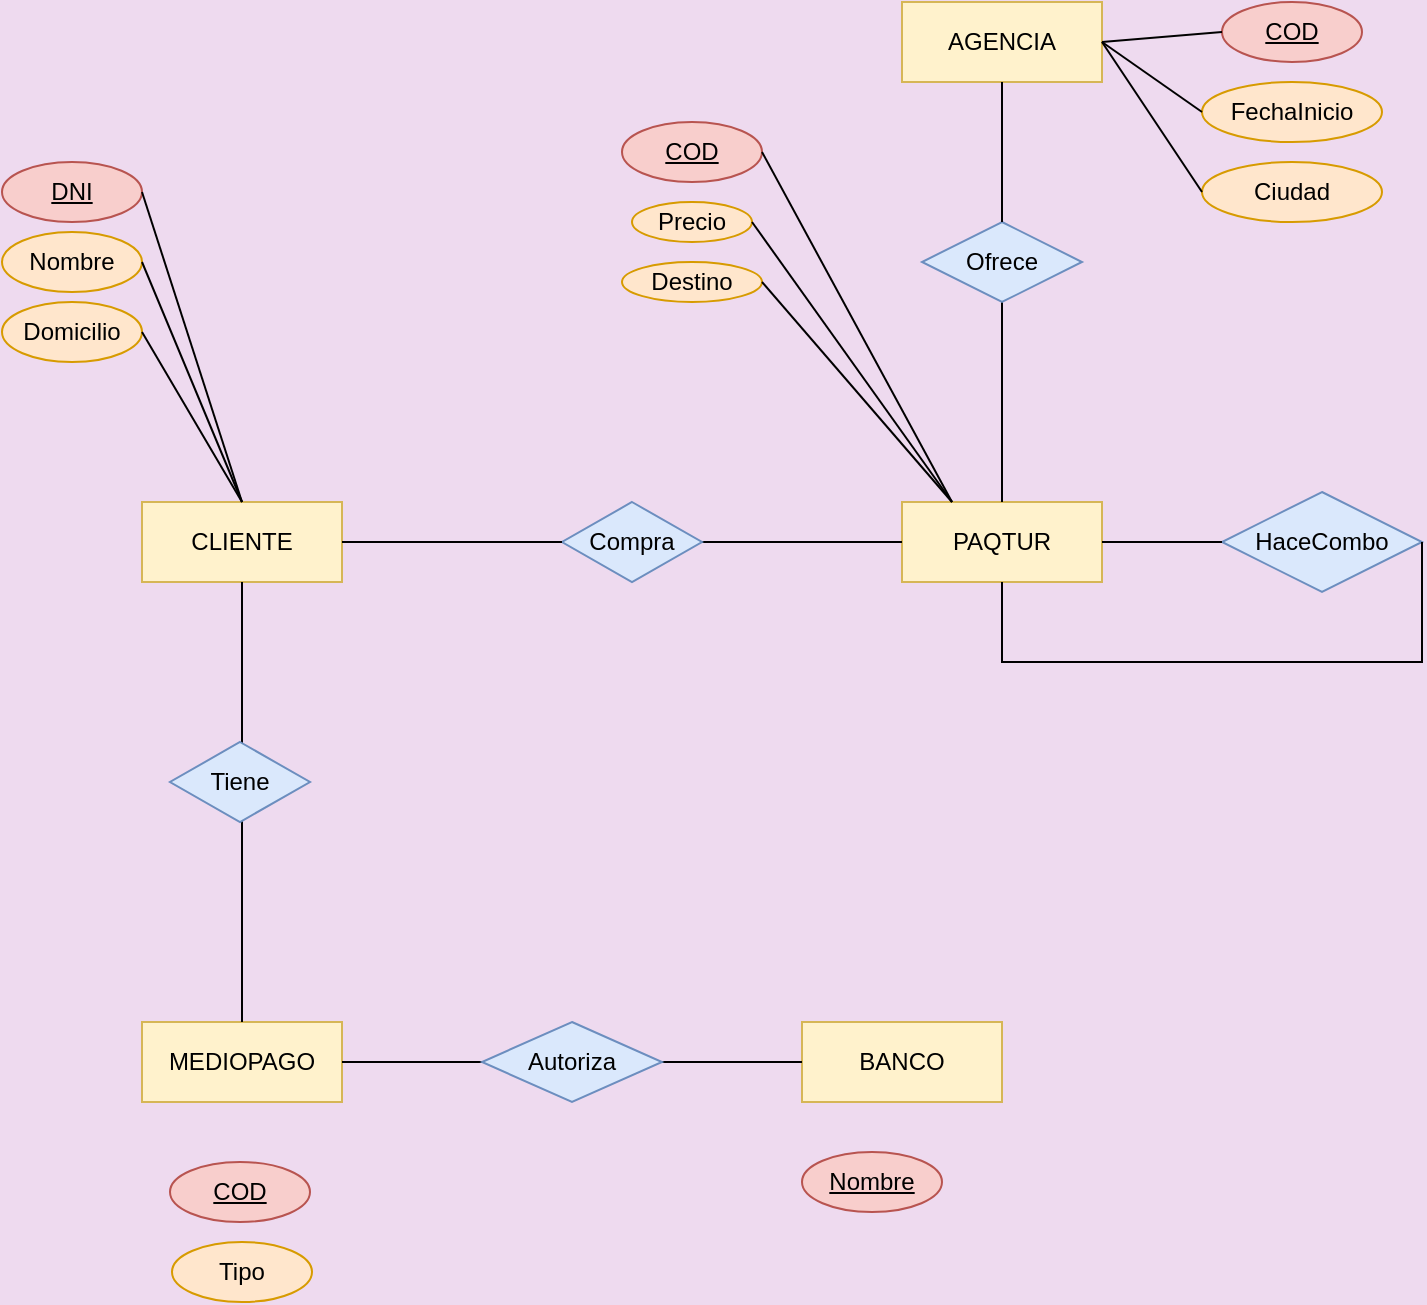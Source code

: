 <mxfile version="28.2.5">
  <diagram name="Página-1" id="L04OOsNvD2_cBGeadaDn">
    <mxGraphModel dx="1042" dy="597" grid="1" gridSize="10" guides="1" tooltips="1" connect="1" arrows="1" fold="1" page="1" pageScale="1" pageWidth="1654" pageHeight="1169" background="light-dark(#EEDAEF,#121212)" math="0" shadow="0">
      <root>
        <mxCell id="0" />
        <mxCell id="1" parent="0" />
        <mxCell id="Ws2jQ66hmhG18UFXB_ZG-1" value="AGENCIA" style="whiteSpace=wrap;html=1;align=center;fillColor=#fff2cc;strokeColor=#d6b656;" vertex="1" parent="1">
          <mxGeometry x="460" y="10" width="100" height="40" as="geometry" />
        </mxCell>
        <mxCell id="Ws2jQ66hmhG18UFXB_ZG-2" value="PAQTUR" style="whiteSpace=wrap;html=1;align=center;fillColor=#fff2cc;strokeColor=#d6b656;" vertex="1" parent="1">
          <mxGeometry x="460" y="260" width="100" height="40" as="geometry" />
        </mxCell>
        <mxCell id="Ws2jQ66hmhG18UFXB_ZG-3" value="CLIENTE" style="whiteSpace=wrap;html=1;align=center;fillColor=#fff2cc;strokeColor=#d6b656;" vertex="1" parent="1">
          <mxGeometry x="80" y="260" width="100" height="40" as="geometry" />
        </mxCell>
        <mxCell id="Ws2jQ66hmhG18UFXB_ZG-5" value="MEDIOPAGO" style="whiteSpace=wrap;html=1;align=center;fillColor=#fff2cc;strokeColor=#d6b656;" vertex="1" parent="1">
          <mxGeometry x="80" y="520" width="100" height="40" as="geometry" />
        </mxCell>
        <mxCell id="Ws2jQ66hmhG18UFXB_ZG-6" value="BANCO" style="whiteSpace=wrap;html=1;align=center;fillColor=#fff2cc;strokeColor=#d6b656;" vertex="1" parent="1">
          <mxGeometry x="410" y="520" width="100" height="40" as="geometry" />
        </mxCell>
        <mxCell id="Ws2jQ66hmhG18UFXB_ZG-9" value="" style="endArrow=none;html=1;rounded=0;exitX=0.5;exitY=0;exitDx=0;exitDy=0;" edge="1" parent="1" source="Ws2jQ66hmhG18UFXB_ZG-2">
          <mxGeometry relative="1" as="geometry">
            <mxPoint x="460" y="340" as="sourcePoint" />
            <mxPoint x="510" y="160" as="targetPoint" />
            <Array as="points" />
          </mxGeometry>
        </mxCell>
        <mxCell id="Ws2jQ66hmhG18UFXB_ZG-11" value="" style="endArrow=none;html=1;rounded=0;exitX=1;exitY=0.5;exitDx=0;exitDy=0;entryX=0;entryY=0.5;entryDx=0;entryDy=0;" edge="1" parent="1" source="Ws2jQ66hmhG18UFXB_ZG-21" target="Ws2jQ66hmhG18UFXB_ZG-2">
          <mxGeometry relative="1" as="geometry">
            <mxPoint x="610" y="270" as="sourcePoint" />
            <mxPoint x="810" y="270" as="targetPoint" />
          </mxGeometry>
        </mxCell>
        <mxCell id="Ws2jQ66hmhG18UFXB_ZG-12" value="" style="endArrow=none;html=1;rounded=0;exitX=0.5;exitY=1;exitDx=0;exitDy=0;entryX=0.5;entryY=0;entryDx=0;entryDy=0;" edge="1" parent="1" source="Ws2jQ66hmhG18UFXB_ZG-3" target="Ws2jQ66hmhG18UFXB_ZG-5">
          <mxGeometry relative="1" as="geometry">
            <mxPoint x="290" y="340" as="sourcePoint" />
            <mxPoint x="490" y="340" as="targetPoint" />
          </mxGeometry>
        </mxCell>
        <mxCell id="Ws2jQ66hmhG18UFXB_ZG-13" value="" style="endArrow=none;html=1;rounded=0;exitX=1;exitY=0.5;exitDx=0;exitDy=0;entryX=0;entryY=0.5;entryDx=0;entryDy=0;" edge="1" parent="1" source="Ws2jQ66hmhG18UFXB_ZG-5" target="Ws2jQ66hmhG18UFXB_ZG-6">
          <mxGeometry relative="1" as="geometry">
            <mxPoint x="350" y="410" as="sourcePoint" />
            <mxPoint x="550" y="410" as="targetPoint" />
          </mxGeometry>
        </mxCell>
        <mxCell id="Ws2jQ66hmhG18UFXB_ZG-16" value="HaceCombo" style="shape=rhombus;perimeter=rhombusPerimeter;whiteSpace=wrap;html=1;align=center;fillColor=#dae8fc;strokeColor=#6c8ebf;" vertex="1" parent="1">
          <mxGeometry x="620" y="255" width="100" height="50" as="geometry" />
        </mxCell>
        <mxCell id="Ws2jQ66hmhG18UFXB_ZG-17" value="" style="endArrow=none;html=1;rounded=0;exitX=1;exitY=0.5;exitDx=0;exitDy=0;entryX=0;entryY=0.5;entryDx=0;entryDy=0;" edge="1" parent="1" source="Ws2jQ66hmhG18UFXB_ZG-2" target="Ws2jQ66hmhG18UFXB_ZG-16">
          <mxGeometry relative="1" as="geometry">
            <mxPoint x="460" y="270" as="sourcePoint" />
            <mxPoint x="620" y="270" as="targetPoint" />
          </mxGeometry>
        </mxCell>
        <mxCell id="Ws2jQ66hmhG18UFXB_ZG-20" value="Tiene" style="shape=rhombus;perimeter=rhombusPerimeter;whiteSpace=wrap;html=1;align=center;fillColor=#dae8fc;strokeColor=#6c8ebf;" vertex="1" parent="1">
          <mxGeometry x="94" y="380" width="70" height="40" as="geometry" />
        </mxCell>
        <mxCell id="Ws2jQ66hmhG18UFXB_ZG-21" value="Compra" style="shape=rhombus;perimeter=rhombusPerimeter;whiteSpace=wrap;html=1;align=center;fillColor=#dae8fc;strokeColor=#6c8ebf;" vertex="1" parent="1">
          <mxGeometry x="290" y="260" width="70" height="40" as="geometry" />
        </mxCell>
        <mxCell id="Ws2jQ66hmhG18UFXB_ZG-22" value="Ofrece" style="shape=rhombus;perimeter=rhombusPerimeter;whiteSpace=wrap;html=1;align=center;fillColor=#dae8fc;strokeColor=#6c8ebf;" vertex="1" parent="1">
          <mxGeometry x="470" y="120" width="80" height="40" as="geometry" />
        </mxCell>
        <mxCell id="Ws2jQ66hmhG18UFXB_ZG-23" value="Autoriza" style="shape=rhombus;perimeter=rhombusPerimeter;whiteSpace=wrap;html=1;align=center;fillColor=#dae8fc;strokeColor=#6c8ebf;" vertex="1" parent="1">
          <mxGeometry x="250" y="520" width="90" height="40" as="geometry" />
        </mxCell>
        <mxCell id="Ws2jQ66hmhG18UFXB_ZG-24" value="" style="endArrow=none;html=1;rounded=0;exitX=0.5;exitY=0;exitDx=0;exitDy=0;entryX=0.5;entryY=1;entryDx=0;entryDy=0;" edge="1" parent="1" source="Ws2jQ66hmhG18UFXB_ZG-22" target="Ws2jQ66hmhG18UFXB_ZG-1">
          <mxGeometry relative="1" as="geometry">
            <mxPoint x="500" y="290" as="sourcePoint" />
            <mxPoint x="500" y="190" as="targetPoint" />
            <Array as="points" />
          </mxGeometry>
        </mxCell>
        <mxCell id="Ws2jQ66hmhG18UFXB_ZG-25" value="" style="endArrow=none;html=1;rounded=0;entryX=1;entryY=0.5;entryDx=0;entryDy=0;exitX=0.5;exitY=1;exitDx=0;exitDy=0;" edge="1" parent="1" source="Ws2jQ66hmhG18UFXB_ZG-2" target="Ws2jQ66hmhG18UFXB_ZG-16">
          <mxGeometry relative="1" as="geometry">
            <mxPoint x="460" y="270" as="sourcePoint" />
            <mxPoint x="620" y="270" as="targetPoint" />
            <Array as="points">
              <mxPoint x="510" y="340" />
              <mxPoint x="720" y="340" />
            </Array>
          </mxGeometry>
        </mxCell>
        <mxCell id="Ws2jQ66hmhG18UFXB_ZG-26" value="" style="endArrow=none;html=1;rounded=0;exitX=0;exitY=0.5;exitDx=0;exitDy=0;entryX=1;entryY=0.5;entryDx=0;entryDy=0;" edge="1" parent="1" source="Ws2jQ66hmhG18UFXB_ZG-21" target="Ws2jQ66hmhG18UFXB_ZG-3">
          <mxGeometry relative="1" as="geometry">
            <mxPoint x="290" y="310" as="sourcePoint" />
            <mxPoint x="290" y="210" as="targetPoint" />
            <Array as="points" />
          </mxGeometry>
        </mxCell>
        <mxCell id="Ws2jQ66hmhG18UFXB_ZG-27" value="COD" style="ellipse;whiteSpace=wrap;html=1;align=center;fontStyle=4;fillColor=#f8cecc;strokeColor=#b85450;" vertex="1" parent="1">
          <mxGeometry x="320" y="70" width="70" height="30" as="geometry" />
        </mxCell>
        <mxCell id="Ws2jQ66hmhG18UFXB_ZG-28" value="COD" style="ellipse;whiteSpace=wrap;html=1;align=center;fontStyle=4;fillColor=#f8cecc;strokeColor=#b85450;" vertex="1" parent="1">
          <mxGeometry x="94" y="590" width="70" height="30" as="geometry" />
        </mxCell>
        <mxCell id="Ws2jQ66hmhG18UFXB_ZG-29" value="COD" style="ellipse;whiteSpace=wrap;html=1;align=center;fontStyle=4;fillColor=#f8cecc;strokeColor=#b85450;" vertex="1" parent="1">
          <mxGeometry x="620" y="10" width="70" height="30" as="geometry" />
        </mxCell>
        <mxCell id="Ws2jQ66hmhG18UFXB_ZG-30" value="DNI" style="ellipse;whiteSpace=wrap;html=1;align=center;fontStyle=4;fillColor=#f8cecc;strokeColor=#b85450;" vertex="1" parent="1">
          <mxGeometry x="10" y="90" width="70" height="30" as="geometry" />
        </mxCell>
        <mxCell id="Ws2jQ66hmhG18UFXB_ZG-31" value="Nombre" style="ellipse;whiteSpace=wrap;html=1;align=center;fontStyle=4;fillColor=#f8cecc;strokeColor=#b85450;" vertex="1" parent="1">
          <mxGeometry x="410" y="585" width="70" height="30" as="geometry" />
        </mxCell>
        <mxCell id="Ws2jQ66hmhG18UFXB_ZG-32" value="FechaInicio" style="ellipse;whiteSpace=wrap;html=1;align=center;fillColor=#ffe6cc;strokeColor=#d79b00;" vertex="1" parent="1">
          <mxGeometry x="610" y="50" width="90" height="30" as="geometry" />
        </mxCell>
        <mxCell id="Ws2jQ66hmhG18UFXB_ZG-34" value="Ciudad" style="ellipse;whiteSpace=wrap;html=1;align=center;fillColor=#ffe6cc;strokeColor=#d79b00;" vertex="1" parent="1">
          <mxGeometry x="610" y="90" width="90" height="30" as="geometry" />
        </mxCell>
        <mxCell id="Ws2jQ66hmhG18UFXB_ZG-35" value="Precio" style="ellipse;whiteSpace=wrap;html=1;align=center;fillColor=#ffe6cc;strokeColor=#d79b00;" vertex="1" parent="1">
          <mxGeometry x="325" y="110" width="60" height="20" as="geometry" />
        </mxCell>
        <mxCell id="Ws2jQ66hmhG18UFXB_ZG-36" value="Destino" style="ellipse;whiteSpace=wrap;html=1;align=center;fillColor=#ffe6cc;strokeColor=#d79b00;" vertex="1" parent="1">
          <mxGeometry x="320" y="140" width="70" height="20" as="geometry" />
        </mxCell>
        <mxCell id="Ws2jQ66hmhG18UFXB_ZG-37" value="" style="endArrow=none;html=1;rounded=0;exitX=1;exitY=0.5;exitDx=0;exitDy=0;entryX=0.25;entryY=0;entryDx=0;entryDy=0;" edge="1" parent="1" source="Ws2jQ66hmhG18UFXB_ZG-27" target="Ws2jQ66hmhG18UFXB_ZG-2">
          <mxGeometry relative="1" as="geometry">
            <mxPoint x="350" y="300" as="sourcePoint" />
            <mxPoint x="510" y="300" as="targetPoint" />
          </mxGeometry>
        </mxCell>
        <mxCell id="Ws2jQ66hmhG18UFXB_ZG-38" value="" style="endArrow=none;html=1;rounded=0;exitX=1;exitY=0.5;exitDx=0;exitDy=0;entryX=0.25;entryY=0;entryDx=0;entryDy=0;" edge="1" parent="1" source="Ws2jQ66hmhG18UFXB_ZG-35" target="Ws2jQ66hmhG18UFXB_ZG-2">
          <mxGeometry relative="1" as="geometry">
            <mxPoint x="430" y="160" as="sourcePoint" />
            <mxPoint x="525" y="335" as="targetPoint" />
          </mxGeometry>
        </mxCell>
        <mxCell id="Ws2jQ66hmhG18UFXB_ZG-39" value="" style="endArrow=none;html=1;rounded=0;exitX=1;exitY=0.5;exitDx=0;exitDy=0;entryX=0.25;entryY=0;entryDx=0;entryDy=0;" edge="1" parent="1" source="Ws2jQ66hmhG18UFXB_ZG-36" target="Ws2jQ66hmhG18UFXB_ZG-2">
          <mxGeometry relative="1" as="geometry">
            <mxPoint x="370" y="220" as="sourcePoint" />
            <mxPoint x="465" y="395" as="targetPoint" />
          </mxGeometry>
        </mxCell>
        <mxCell id="Ws2jQ66hmhG18UFXB_ZG-40" value="" style="endArrow=none;html=1;rounded=0;exitX=0;exitY=0.5;exitDx=0;exitDy=0;entryX=1;entryY=0.5;entryDx=0;entryDy=0;" edge="1" parent="1" source="Ws2jQ66hmhG18UFXB_ZG-29" target="Ws2jQ66hmhG18UFXB_ZG-1">
          <mxGeometry relative="1" as="geometry">
            <mxPoint x="580" y="80" as="sourcePoint" />
            <mxPoint x="675" y="255" as="targetPoint" />
          </mxGeometry>
        </mxCell>
        <mxCell id="Ws2jQ66hmhG18UFXB_ZG-41" value="" style="endArrow=none;html=1;rounded=0;exitX=0;exitY=0.5;exitDx=0;exitDy=0;entryX=1;entryY=0.5;entryDx=0;entryDy=0;" edge="1" parent="1" source="Ws2jQ66hmhG18UFXB_ZG-32" target="Ws2jQ66hmhG18UFXB_ZG-1">
          <mxGeometry relative="1" as="geometry">
            <mxPoint x="580" y="70" as="sourcePoint" />
            <mxPoint x="675" y="245" as="targetPoint" />
          </mxGeometry>
        </mxCell>
        <mxCell id="Ws2jQ66hmhG18UFXB_ZG-42" value="" style="endArrow=none;html=1;rounded=0;exitX=0;exitY=0.5;exitDx=0;exitDy=0;entryX=1;entryY=0.5;entryDx=0;entryDy=0;" edge="1" parent="1" source="Ws2jQ66hmhG18UFXB_ZG-34" target="Ws2jQ66hmhG18UFXB_ZG-1">
          <mxGeometry relative="1" as="geometry">
            <mxPoint x="610" y="200" as="sourcePoint" />
            <mxPoint x="705" y="375" as="targetPoint" />
          </mxGeometry>
        </mxCell>
        <mxCell id="Ws2jQ66hmhG18UFXB_ZG-44" value="Nombre" style="ellipse;whiteSpace=wrap;html=1;align=center;fillColor=#ffe6cc;strokeColor=#d79b00;" vertex="1" parent="1">
          <mxGeometry x="10" y="125" width="70" height="30" as="geometry" />
        </mxCell>
        <mxCell id="Ws2jQ66hmhG18UFXB_ZG-45" value="Domicilio" style="ellipse;whiteSpace=wrap;html=1;align=center;fillColor=#ffe6cc;strokeColor=#d79b00;" vertex="1" parent="1">
          <mxGeometry x="10" y="160" width="70" height="30" as="geometry" />
        </mxCell>
        <mxCell id="Ws2jQ66hmhG18UFXB_ZG-46" value="" style="endArrow=none;html=1;rounded=0;exitX=1;exitY=0.5;exitDx=0;exitDy=0;entryX=0.5;entryY=0;entryDx=0;entryDy=0;" edge="1" parent="1" source="Ws2jQ66hmhG18UFXB_ZG-30" target="Ws2jQ66hmhG18UFXB_ZG-3">
          <mxGeometry relative="1" as="geometry">
            <mxPoint x="170" y="110" as="sourcePoint" />
            <mxPoint x="265" y="285" as="targetPoint" />
          </mxGeometry>
        </mxCell>
        <mxCell id="Ws2jQ66hmhG18UFXB_ZG-47" value="" style="endArrow=none;html=1;rounded=0;exitX=1;exitY=0.5;exitDx=0;exitDy=0;entryX=0.5;entryY=0;entryDx=0;entryDy=0;" edge="1" parent="1" source="Ws2jQ66hmhG18UFXB_ZG-44" target="Ws2jQ66hmhG18UFXB_ZG-3">
          <mxGeometry relative="1" as="geometry">
            <mxPoint x="180" y="120" as="sourcePoint" />
            <mxPoint x="275" y="295" as="targetPoint" />
          </mxGeometry>
        </mxCell>
        <mxCell id="Ws2jQ66hmhG18UFXB_ZG-48" value="" style="endArrow=none;html=1;rounded=0;exitX=1;exitY=0.5;exitDx=0;exitDy=0;entryX=0.5;entryY=0;entryDx=0;entryDy=0;" edge="1" parent="1" source="Ws2jQ66hmhG18UFXB_ZG-45" target="Ws2jQ66hmhG18UFXB_ZG-3">
          <mxGeometry relative="1" as="geometry">
            <mxPoint x="190" y="160" as="sourcePoint" />
            <mxPoint x="285" y="335" as="targetPoint" />
          </mxGeometry>
        </mxCell>
        <mxCell id="Ws2jQ66hmhG18UFXB_ZG-49" value="Tipo" style="ellipse;whiteSpace=wrap;html=1;align=center;fillColor=#ffe6cc;strokeColor=#d79b00;" vertex="1" parent="1">
          <mxGeometry x="95" y="630" width="70" height="30" as="geometry" />
        </mxCell>
      </root>
    </mxGraphModel>
  </diagram>
</mxfile>
